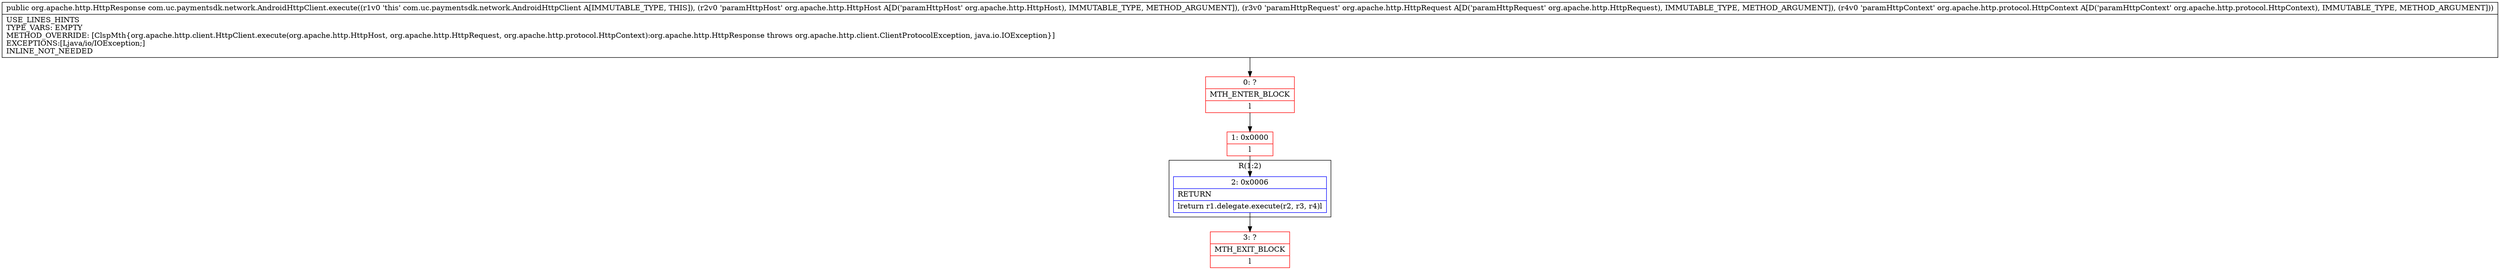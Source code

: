 digraph "CFG forcom.uc.paymentsdk.network.AndroidHttpClient.execute(Lorg\/apache\/http\/HttpHost;Lorg\/apache\/http\/HttpRequest;Lorg\/apache\/http\/protocol\/HttpContext;)Lorg\/apache\/http\/HttpResponse;" {
subgraph cluster_Region_316041182 {
label = "R(1:2)";
node [shape=record,color=blue];
Node_2 [shape=record,label="{2\:\ 0x0006|RETURN\l|lreturn r1.delegate.execute(r2, r3, r4)l}"];
}
Node_0 [shape=record,color=red,label="{0\:\ ?|MTH_ENTER_BLOCK\l|l}"];
Node_1 [shape=record,color=red,label="{1\:\ 0x0000|l}"];
Node_3 [shape=record,color=red,label="{3\:\ ?|MTH_EXIT_BLOCK\l|l}"];
MethodNode[shape=record,label="{public org.apache.http.HttpResponse com.uc.paymentsdk.network.AndroidHttpClient.execute((r1v0 'this' com.uc.paymentsdk.network.AndroidHttpClient A[IMMUTABLE_TYPE, THIS]), (r2v0 'paramHttpHost' org.apache.http.HttpHost A[D('paramHttpHost' org.apache.http.HttpHost), IMMUTABLE_TYPE, METHOD_ARGUMENT]), (r3v0 'paramHttpRequest' org.apache.http.HttpRequest A[D('paramHttpRequest' org.apache.http.HttpRequest), IMMUTABLE_TYPE, METHOD_ARGUMENT]), (r4v0 'paramHttpContext' org.apache.http.protocol.HttpContext A[D('paramHttpContext' org.apache.http.protocol.HttpContext), IMMUTABLE_TYPE, METHOD_ARGUMENT]))  | USE_LINES_HINTS\lTYPE_VARS: EMPTY\lMETHOD_OVERRIDE: [ClspMth\{org.apache.http.client.HttpClient.execute(org.apache.http.HttpHost, org.apache.http.HttpRequest, org.apache.http.protocol.HttpContext):org.apache.http.HttpResponse throws org.apache.http.client.ClientProtocolException, java.io.IOException\}]\lEXCEPTIONS:[Ljava\/io\/IOException;]\lINLINE_NOT_NEEDED\l}"];
MethodNode -> Node_0;
Node_2 -> Node_3;
Node_0 -> Node_1;
Node_1 -> Node_2;
}

